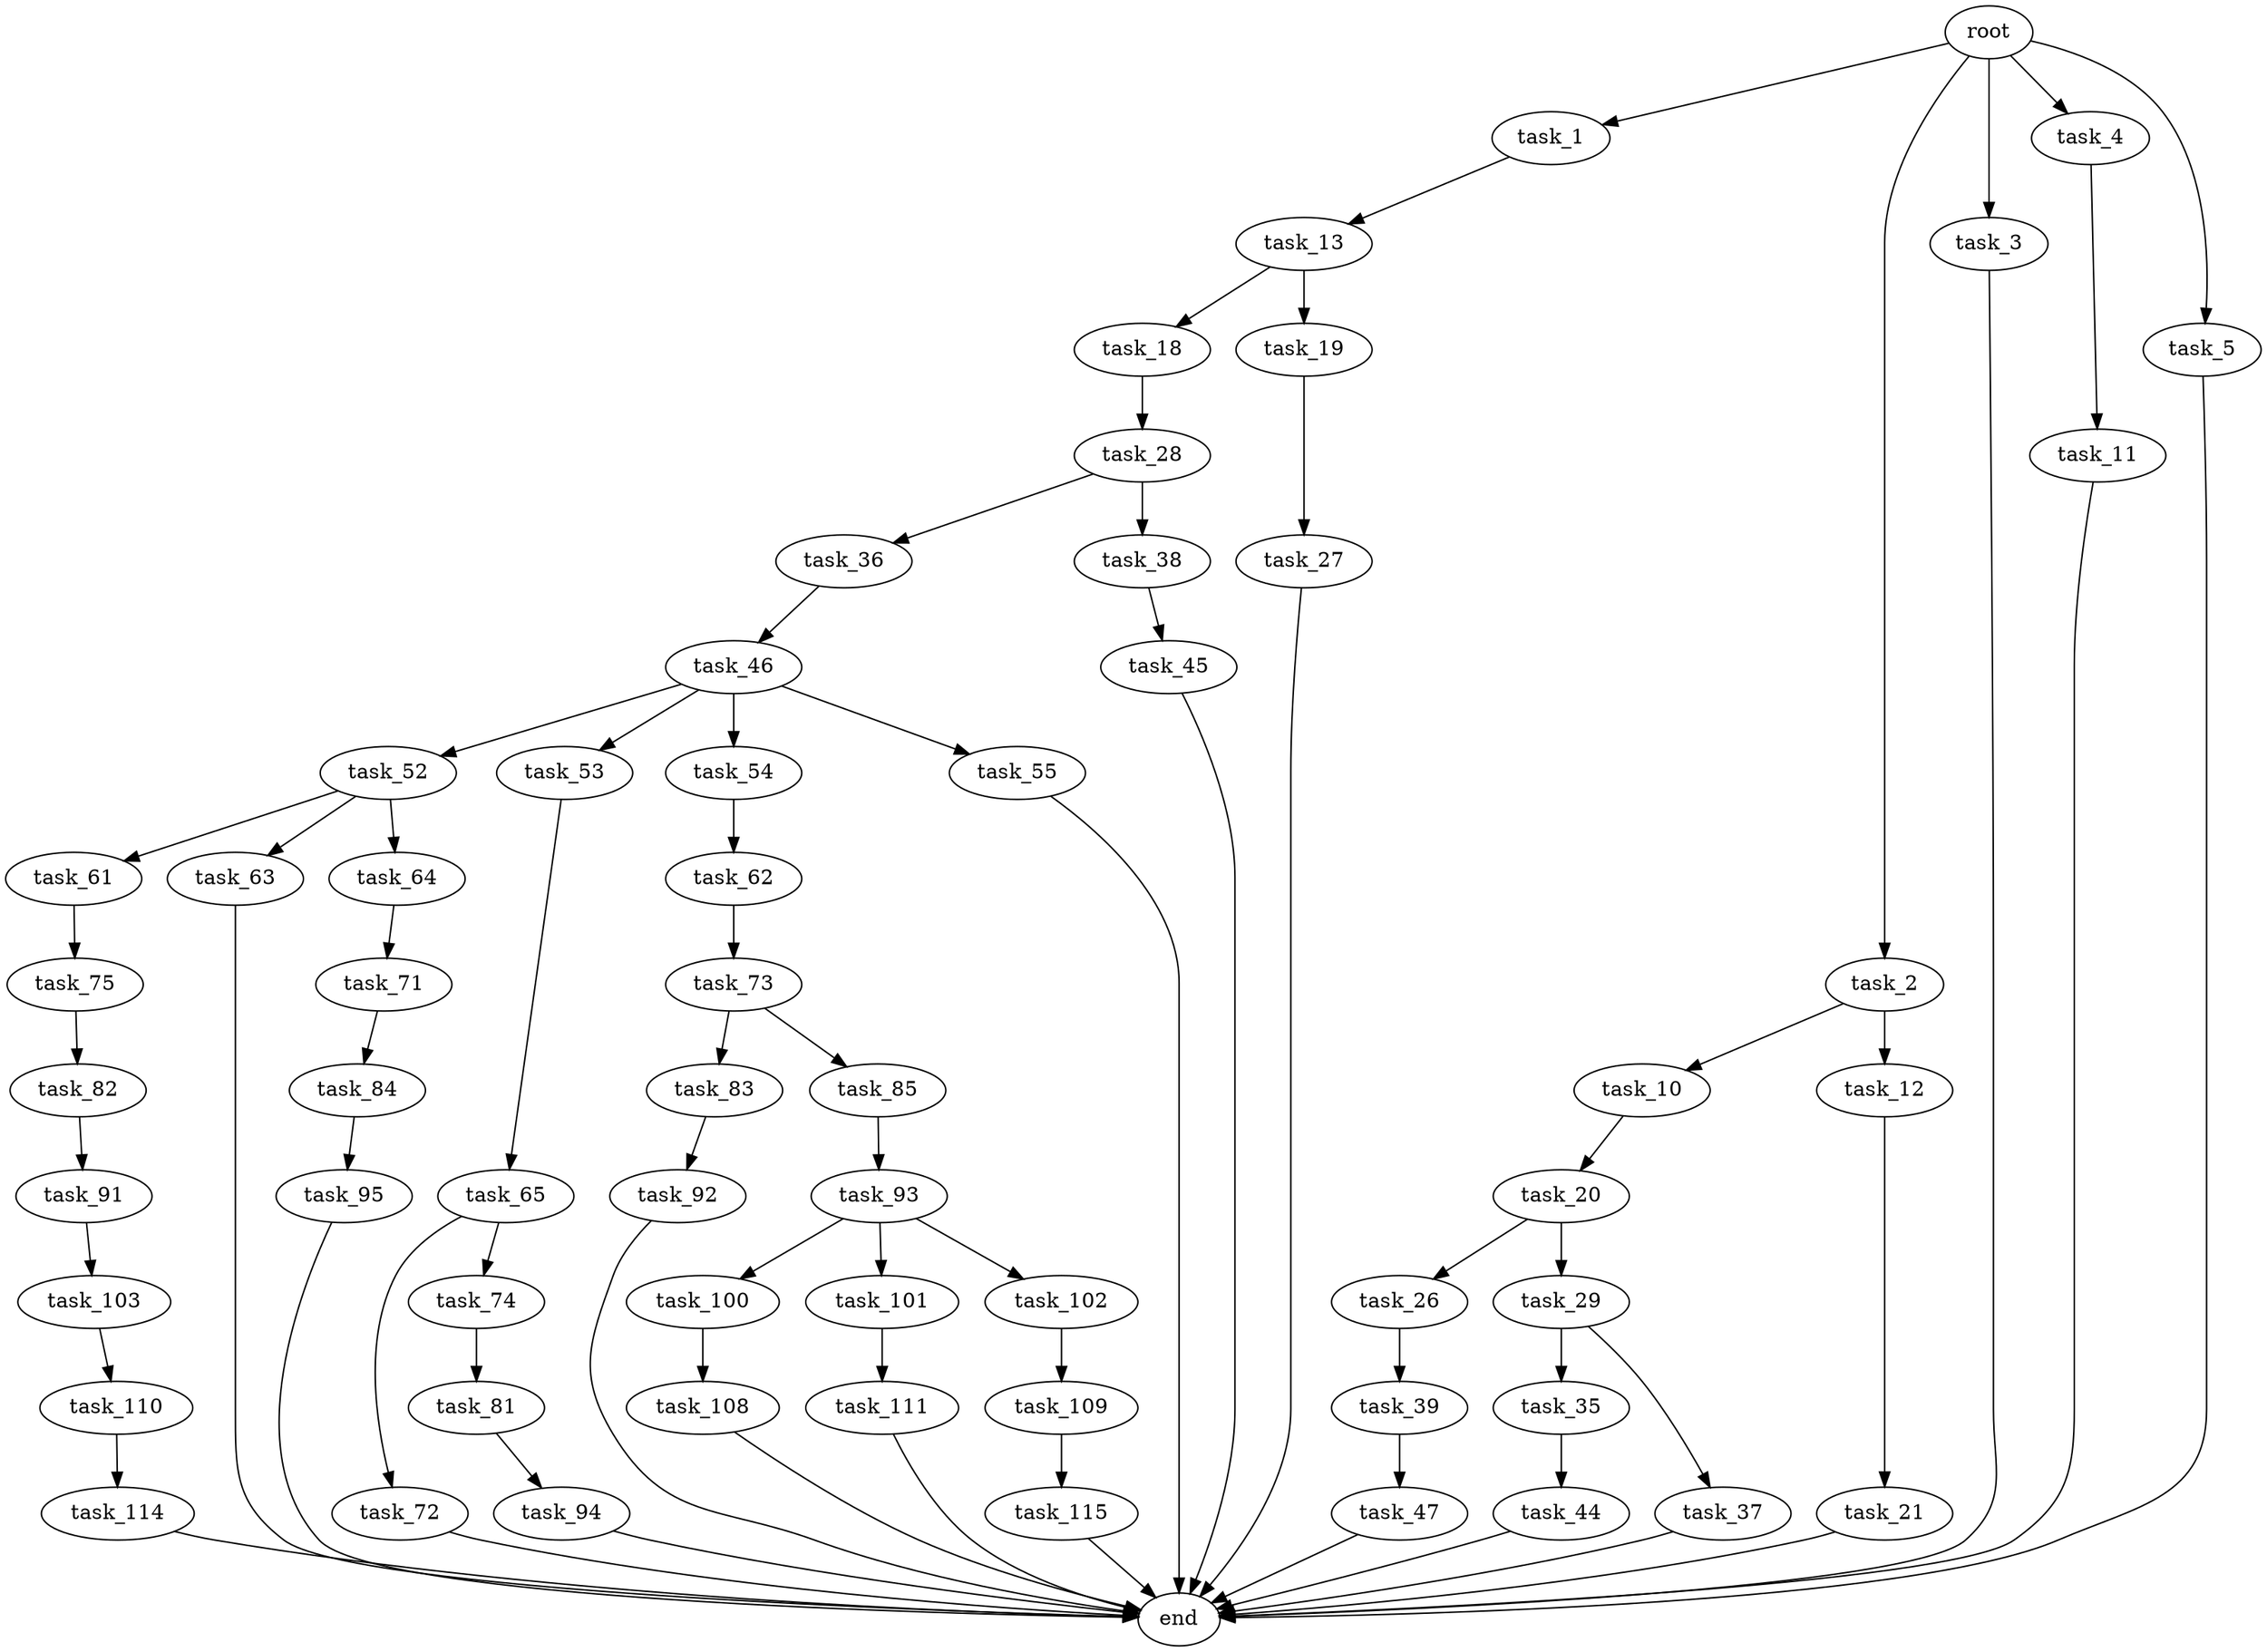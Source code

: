 digraph G {
  root [size="0.000000"];
  task_1 [size="956220268.000000"];
  task_2 [size="1073741824000.000000"];
  task_3 [size="1073741824000.000000"];
  task_4 [size="32322611721.000000"];
  task_5 [size="320590803687.000000"];
  task_10 [size="213146657162.000000"];
  task_11 [size="4748678111.000000"];
  task_12 [size="250811751908.000000"];
  task_13 [size="68719476736.000000"];
  task_18 [size="1896563003.000000"];
  task_19 [size="682596659073.000000"];
  task_20 [size="10157506857.000000"];
  task_21 [size="68719476736.000000"];
  task_26 [size="2681307822.000000"];
  task_27 [size="206174899266.000000"];
  task_28 [size="298487458.000000"];
  task_29 [size="2623947011.000000"];
  task_35 [size="312080144615.000000"];
  task_36 [size="131700306234.000000"];
  task_37 [size="1073741824000.000000"];
  task_38 [size="20560117577.000000"];
  task_39 [size="68719476736.000000"];
  task_44 [size="1552947810.000000"];
  task_45 [size="565027976409.000000"];
  task_46 [size="8147092107.000000"];
  task_47 [size="1504044040.000000"];
  task_52 [size="6105763675.000000"];
  task_53 [size="28991029248.000000"];
  task_54 [size="194903363314.000000"];
  task_55 [size="368293445632.000000"];
  task_61 [size="682512200512.000000"];
  task_62 [size="3226470350.000000"];
  task_63 [size="3697158276.000000"];
  task_64 [size="231928233984.000000"];
  task_65 [size="1209857659.000000"];
  task_71 [size="134217728000.000000"];
  task_72 [size="10353619386.000000"];
  task_73 [size="231928233984.000000"];
  task_74 [size="41940451280.000000"];
  task_75 [size="27463166035.000000"];
  task_81 [size="4049394593.000000"];
  task_82 [size="275032094.000000"];
  task_83 [size="349112356264.000000"];
  task_84 [size="782757789696.000000"];
  task_85 [size="549755813888.000000"];
  task_91 [size="42808860876.000000"];
  task_92 [size="231928233984.000000"];
  task_93 [size="8589934592.000000"];
  task_94 [size="461804008316.000000"];
  task_95 [size="93323605335.000000"];
  task_100 [size="1386645130.000000"];
  task_101 [size="28991029248.000000"];
  task_102 [size="2554024596.000000"];
  task_103 [size="131923846850.000000"];
  task_108 [size="3521918206.000000"];
  task_109 [size="134217728000.000000"];
  task_110 [size="368293445632.000000"];
  task_111 [size="27788813352.000000"];
  task_114 [size="233621966693.000000"];
  task_115 [size="8589934592.000000"];
  end [size="0.000000"];

  root -> task_1 [size="1.000000"];
  root -> task_2 [size="1.000000"];
  root -> task_3 [size="1.000000"];
  root -> task_4 [size="1.000000"];
  root -> task_5 [size="1.000000"];
  task_1 -> task_13 [size="75497472.000000"];
  task_2 -> task_10 [size="838860800.000000"];
  task_2 -> task_12 [size="838860800.000000"];
  task_3 -> end [size="1.000000"];
  task_4 -> task_11 [size="33554432.000000"];
  task_5 -> end [size="1.000000"];
  task_10 -> task_20 [size="209715200.000000"];
  task_11 -> end [size="1.000000"];
  task_12 -> task_21 [size="209715200.000000"];
  task_13 -> task_18 [size="134217728.000000"];
  task_13 -> task_19 [size="134217728.000000"];
  task_18 -> task_28 [size="209715200.000000"];
  task_19 -> task_27 [size="679477248.000000"];
  task_20 -> task_26 [size="209715200.000000"];
  task_20 -> task_29 [size="209715200.000000"];
  task_21 -> end [size="1.000000"];
  task_26 -> task_39 [size="209715200.000000"];
  task_27 -> end [size="1.000000"];
  task_28 -> task_36 [size="33554432.000000"];
  task_28 -> task_38 [size="33554432.000000"];
  task_29 -> task_35 [size="209715200.000000"];
  task_29 -> task_37 [size="209715200.000000"];
  task_35 -> task_44 [size="209715200.000000"];
  task_36 -> task_46 [size="536870912.000000"];
  task_37 -> end [size="1.000000"];
  task_38 -> task_45 [size="536870912.000000"];
  task_39 -> task_47 [size="134217728.000000"];
  task_44 -> end [size="1.000000"];
  task_45 -> end [size="1.000000"];
  task_46 -> task_52 [size="33554432.000000"];
  task_46 -> task_53 [size="33554432.000000"];
  task_46 -> task_54 [size="33554432.000000"];
  task_46 -> task_55 [size="33554432.000000"];
  task_47 -> end [size="1.000000"];
  task_52 -> task_61 [size="411041792.000000"];
  task_52 -> task_63 [size="411041792.000000"];
  task_52 -> task_64 [size="411041792.000000"];
  task_53 -> task_65 [size="75497472.000000"];
  task_54 -> task_62 [size="134217728.000000"];
  task_55 -> end [size="1.000000"];
  task_61 -> task_75 [size="536870912.000000"];
  task_62 -> task_73 [size="134217728.000000"];
  task_63 -> end [size="1.000000"];
  task_64 -> task_71 [size="301989888.000000"];
  task_65 -> task_72 [size="33554432.000000"];
  task_65 -> task_74 [size="33554432.000000"];
  task_71 -> task_84 [size="209715200.000000"];
  task_72 -> end [size="1.000000"];
  task_73 -> task_83 [size="301989888.000000"];
  task_73 -> task_85 [size="301989888.000000"];
  task_74 -> task_81 [size="679477248.000000"];
  task_75 -> task_82 [size="536870912.000000"];
  task_81 -> task_94 [size="134217728.000000"];
  task_82 -> task_91 [size="33554432.000000"];
  task_83 -> task_92 [size="838860800.000000"];
  task_84 -> task_95 [size="679477248.000000"];
  task_85 -> task_93 [size="536870912.000000"];
  task_91 -> task_103 [size="33554432.000000"];
  task_92 -> end [size="1.000000"];
  task_93 -> task_100 [size="33554432.000000"];
  task_93 -> task_101 [size="33554432.000000"];
  task_93 -> task_102 [size="33554432.000000"];
  task_94 -> end [size="1.000000"];
  task_95 -> end [size="1.000000"];
  task_100 -> task_108 [size="75497472.000000"];
  task_101 -> task_111 [size="75497472.000000"];
  task_102 -> task_109 [size="134217728.000000"];
  task_103 -> task_110 [size="301989888.000000"];
  task_108 -> end [size="1.000000"];
  task_109 -> task_115 [size="209715200.000000"];
  task_110 -> task_114 [size="411041792.000000"];
  task_111 -> end [size="1.000000"];
  task_114 -> end [size="1.000000"];
  task_115 -> end [size="1.000000"];
}
